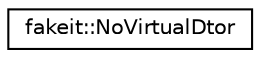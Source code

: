 digraph "Graphical Class Hierarchy"
{
  edge [fontname="Helvetica",fontsize="10",labelfontname="Helvetica",labelfontsize="10"];
  node [fontname="Helvetica",fontsize="10",shape=record];
  rankdir="LR";
  Node1 [label="fakeit::NoVirtualDtor",height=0.2,width=0.4,color="black", fillcolor="white", style="filled",URL="$d8/dce/classfakeit_1_1NoVirtualDtor.html"];
}
